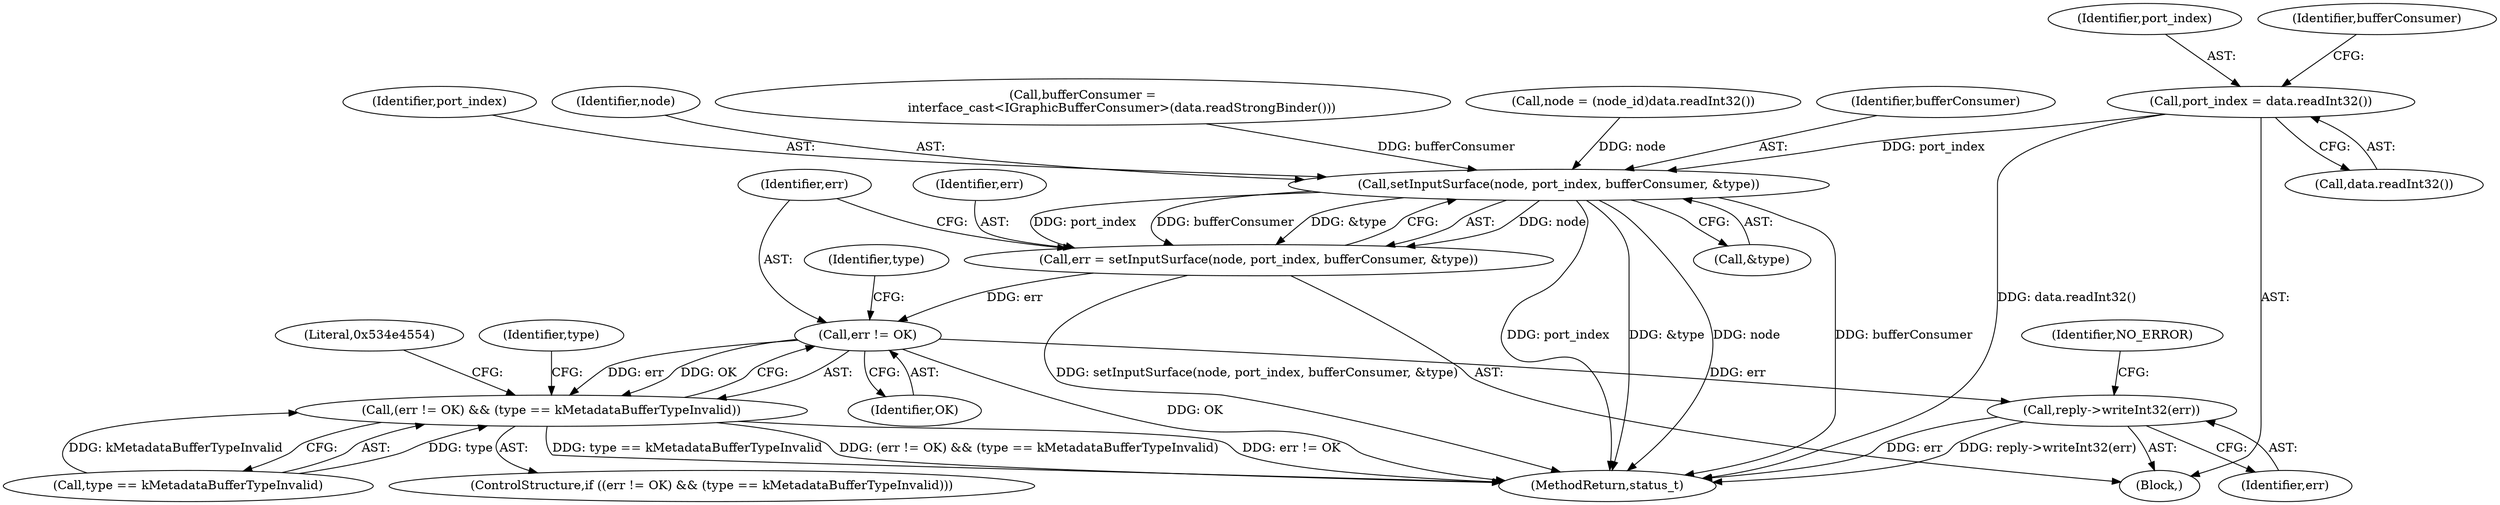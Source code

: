digraph "0_Android_0bb5ced60304da7f61478ffd359e7ba65d72f181@API" {
"1000884" [label="(Call,port_index = data.readInt32())"];
"1000902" [label="(Call,setInputSurface(node, port_index, bufferConsumer, &type))"];
"1000900" [label="(Call,err = setInputSurface(node, port_index, bufferConsumer, &type))"];
"1000910" [label="(Call,err != OK)"];
"1000909" [label="(Call,(err != OK) && (type == kMetadataBufferTypeInvalid))"];
"1000922" [label="(Call,reply->writeInt32(err))"];
"1000922" [label="(Call,reply->writeInt32(err))"];
"1000913" [label="(Call,type == kMetadataBufferTypeInvalid)"];
"1000901" [label="(Identifier,err)"];
"1000923" [label="(Identifier,err)"];
"1000903" [label="(Identifier,node)"];
"1000911" [label="(Identifier,err)"];
"1000900" [label="(Call,err = setInputSurface(node, port_index, bufferConsumer, &type))"];
"1000884" [label="(Call,port_index = data.readInt32())"];
"1000902" [label="(Call,setInputSurface(node, port_index, bufferConsumer, &type))"];
"1000909" [label="(Call,(err != OK) && (type == kMetadataBufferTypeInvalid))"];
"1000918" [label="(Literal,0x534e4554)"];
"1000888" [label="(Call,bufferConsumer =\n                    interface_cast<IGraphicBufferConsumer>(data.readStrongBinder()))"];
"1000878" [label="(Call,node = (node_id)data.readInt32())"];
"1000885" [label="(Identifier,port_index)"];
"1000872" [label="(Block,)"];
"1000905" [label="(Identifier,bufferConsumer)"];
"1000904" [label="(Identifier,port_index)"];
"1000925" [label="(Identifier,NO_ERROR)"];
"1000921" [label="(Identifier,type)"];
"1000908" [label="(ControlStructure,if ((err != OK) && (type == kMetadataBufferTypeInvalid)))"];
"1000910" [label="(Call,err != OK)"];
"1000906" [label="(Call,&type)"];
"1000889" [label="(Identifier,bufferConsumer)"];
"1000886" [label="(Call,data.readInt32())"];
"1000912" [label="(Identifier,OK)"];
"1001353" [label="(MethodReturn,status_t)"];
"1000914" [label="(Identifier,type)"];
"1000884" -> "1000872"  [label="AST: "];
"1000884" -> "1000886"  [label="CFG: "];
"1000885" -> "1000884"  [label="AST: "];
"1000886" -> "1000884"  [label="AST: "];
"1000889" -> "1000884"  [label="CFG: "];
"1000884" -> "1001353"  [label="DDG: data.readInt32()"];
"1000884" -> "1000902"  [label="DDG: port_index"];
"1000902" -> "1000900"  [label="AST: "];
"1000902" -> "1000906"  [label="CFG: "];
"1000903" -> "1000902"  [label="AST: "];
"1000904" -> "1000902"  [label="AST: "];
"1000905" -> "1000902"  [label="AST: "];
"1000906" -> "1000902"  [label="AST: "];
"1000900" -> "1000902"  [label="CFG: "];
"1000902" -> "1001353"  [label="DDG: port_index"];
"1000902" -> "1001353"  [label="DDG: bufferConsumer"];
"1000902" -> "1001353"  [label="DDG: &type"];
"1000902" -> "1001353"  [label="DDG: node"];
"1000902" -> "1000900"  [label="DDG: node"];
"1000902" -> "1000900"  [label="DDG: port_index"];
"1000902" -> "1000900"  [label="DDG: bufferConsumer"];
"1000902" -> "1000900"  [label="DDG: &type"];
"1000878" -> "1000902"  [label="DDG: node"];
"1000888" -> "1000902"  [label="DDG: bufferConsumer"];
"1000900" -> "1000872"  [label="AST: "];
"1000901" -> "1000900"  [label="AST: "];
"1000911" -> "1000900"  [label="CFG: "];
"1000900" -> "1001353"  [label="DDG: setInputSurface(node, port_index, bufferConsumer, &type)"];
"1000900" -> "1000910"  [label="DDG: err"];
"1000910" -> "1000909"  [label="AST: "];
"1000910" -> "1000912"  [label="CFG: "];
"1000911" -> "1000910"  [label="AST: "];
"1000912" -> "1000910"  [label="AST: "];
"1000914" -> "1000910"  [label="CFG: "];
"1000909" -> "1000910"  [label="CFG: "];
"1000910" -> "1001353"  [label="DDG: OK"];
"1000910" -> "1000909"  [label="DDG: err"];
"1000910" -> "1000909"  [label="DDG: OK"];
"1000910" -> "1000922"  [label="DDG: err"];
"1000909" -> "1000908"  [label="AST: "];
"1000909" -> "1000913"  [label="CFG: "];
"1000913" -> "1000909"  [label="AST: "];
"1000918" -> "1000909"  [label="CFG: "];
"1000921" -> "1000909"  [label="CFG: "];
"1000909" -> "1001353"  [label="DDG: err != OK"];
"1000909" -> "1001353"  [label="DDG: type == kMetadataBufferTypeInvalid"];
"1000909" -> "1001353"  [label="DDG: (err != OK) && (type == kMetadataBufferTypeInvalid)"];
"1000913" -> "1000909"  [label="DDG: type"];
"1000913" -> "1000909"  [label="DDG: kMetadataBufferTypeInvalid"];
"1000922" -> "1000872"  [label="AST: "];
"1000922" -> "1000923"  [label="CFG: "];
"1000923" -> "1000922"  [label="AST: "];
"1000925" -> "1000922"  [label="CFG: "];
"1000922" -> "1001353"  [label="DDG: err"];
"1000922" -> "1001353"  [label="DDG: reply->writeInt32(err)"];
}
